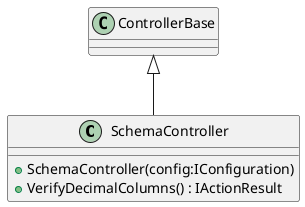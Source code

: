 @startuml
class SchemaController {
    + SchemaController(config:IConfiguration)
    + VerifyDecimalColumns() : IActionResult
}
ControllerBase <|-- SchemaController
@enduml
